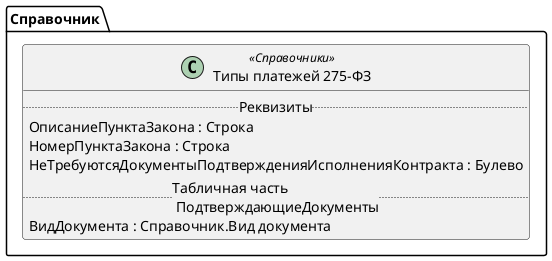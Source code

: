 ﻿@startuml ТипыПлатежейФЗ275
'!include templates.wsd
'..\include templates.wsd
class Справочник.ТипыПлатежейФЗ275 as "Типы платежей 275-ФЗ" <<Справочники>>
{
..Реквизиты..
ОписаниеПунктаЗакона : Строка
НомерПунктаЗакона : Строка
НеТребуютсяДокументыПодтвержденияИсполненияКонтракта : Булево
..Табличная часть \n ПодтверждающиеДокументы..
ВидДокумента : Справочник.Вид документа
}
@enduml
